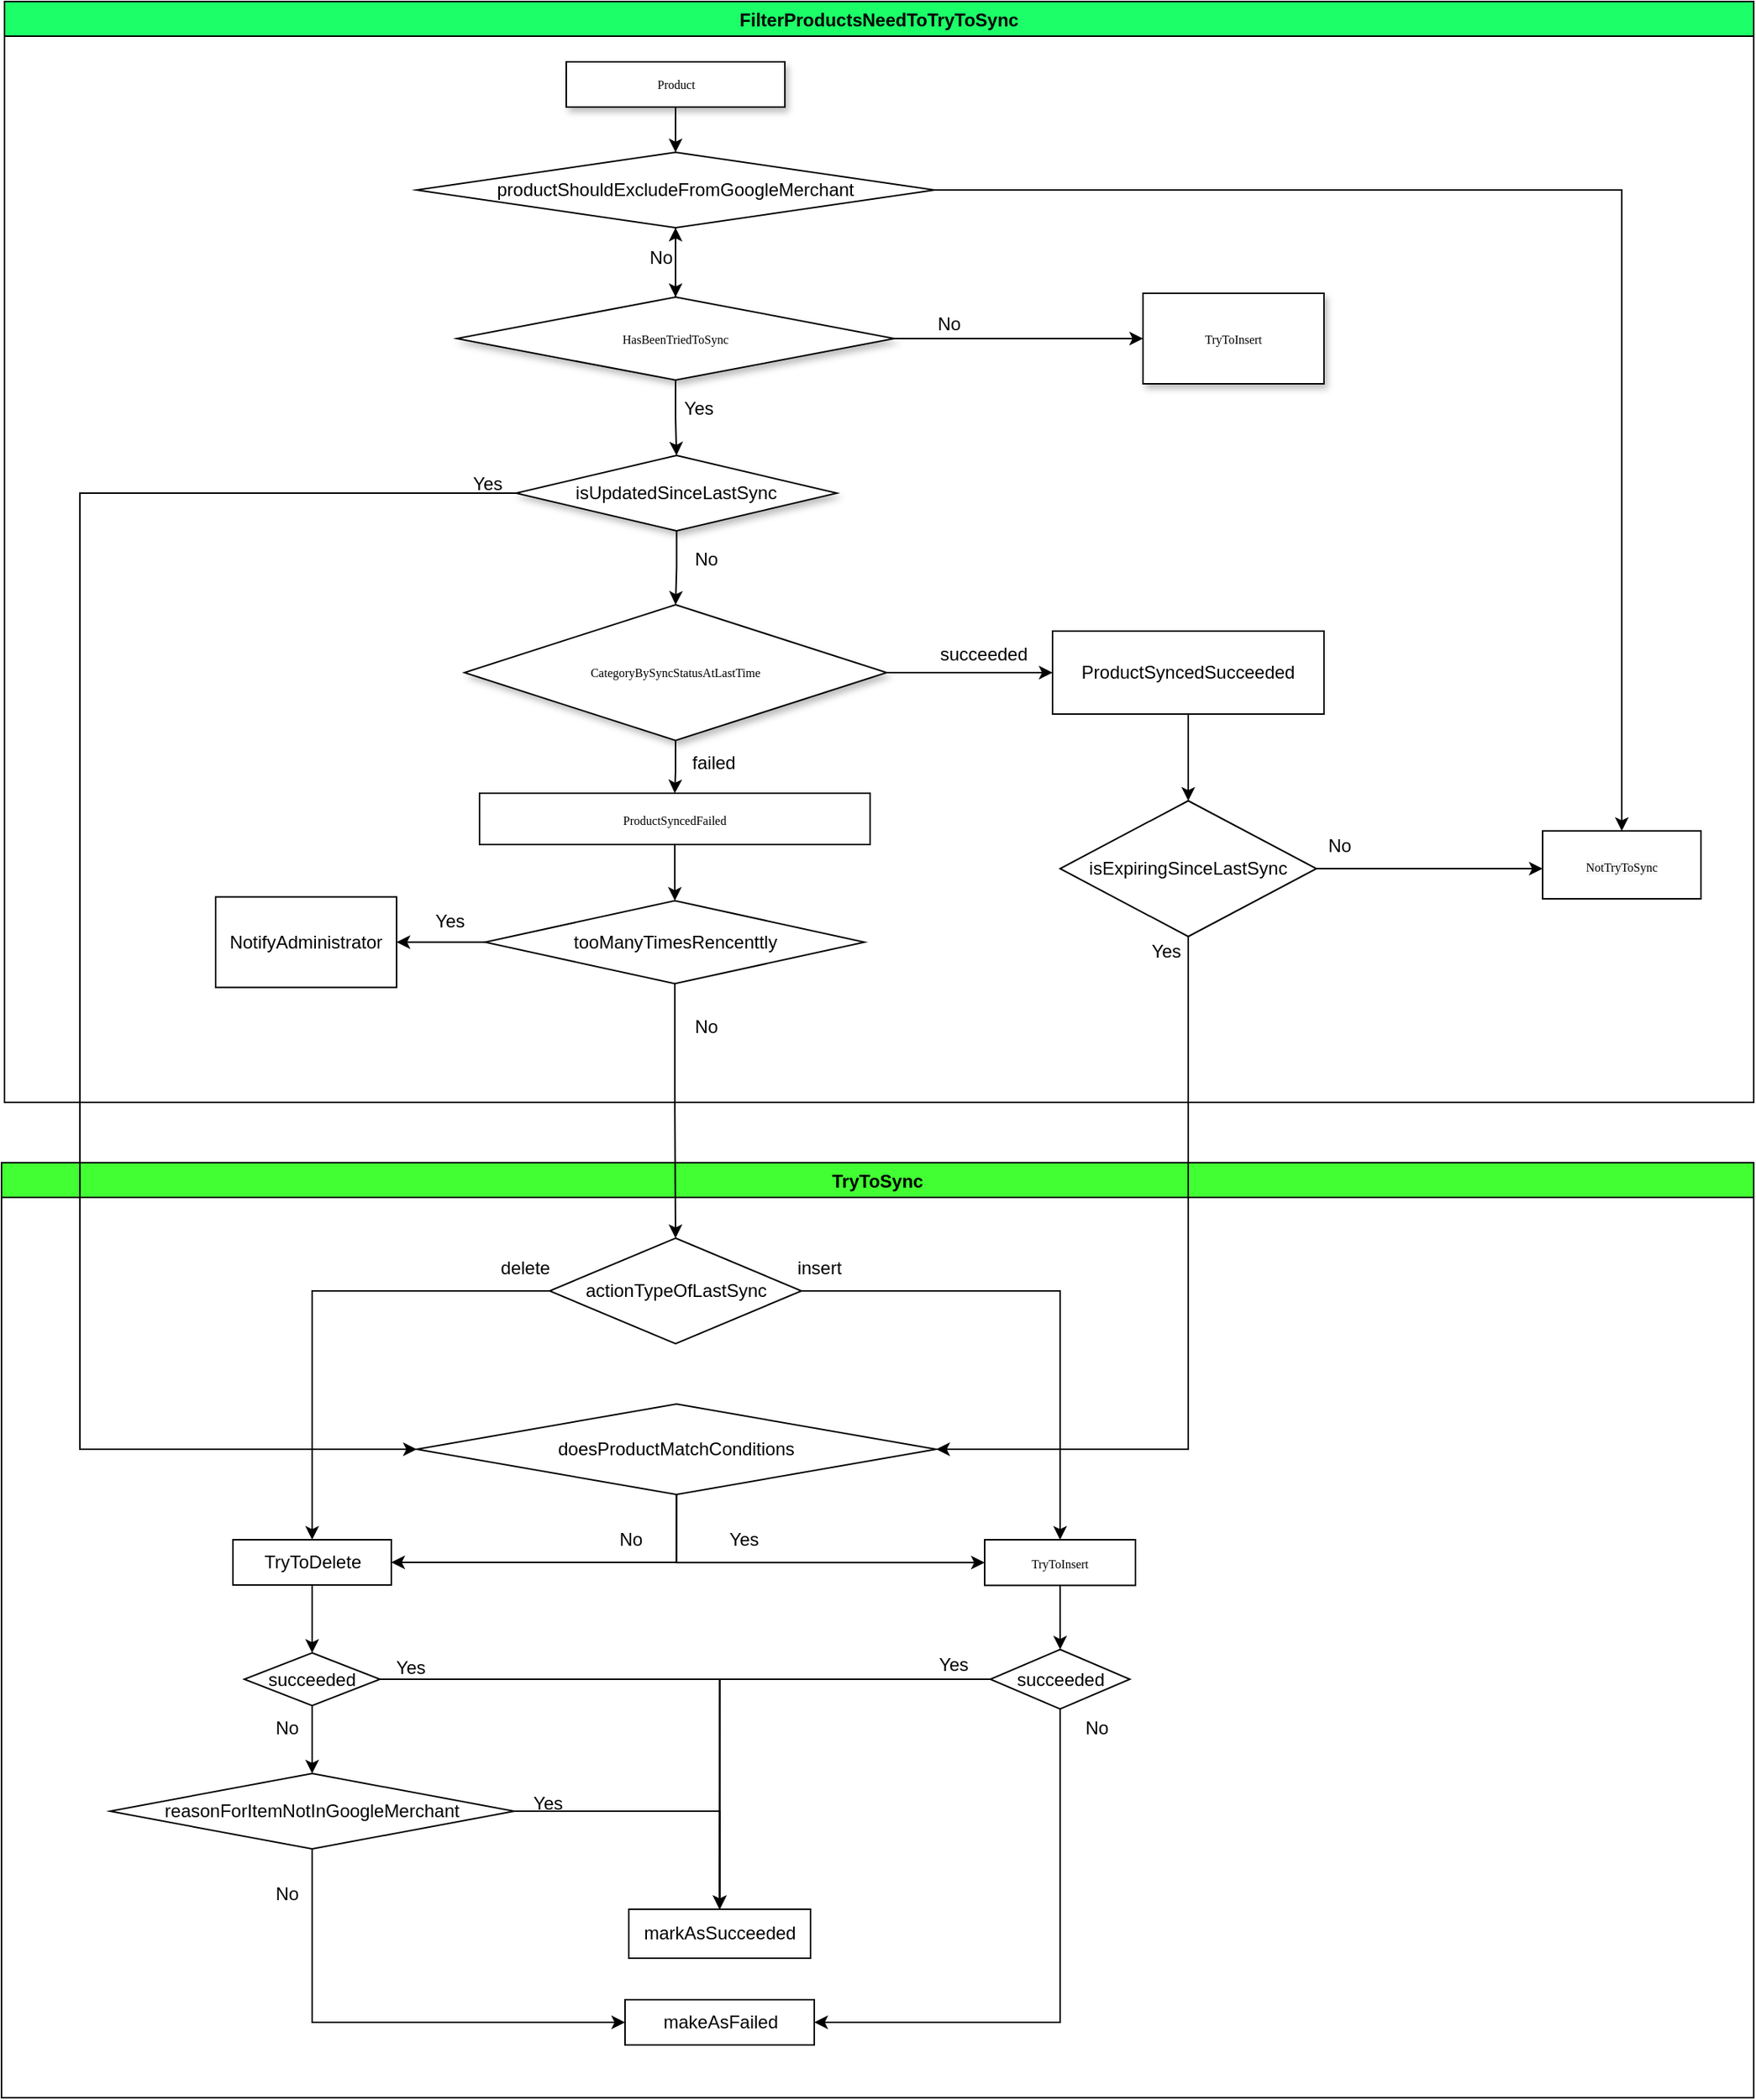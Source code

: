<mxfile version="15.2.9" type="github">
  <diagram name="Page-1" id="edf60f1a-56cd-e834-aa8a-f176f3a09ee4">
    <mxGraphModel dx="1422" dy="762" grid="1" gridSize="10" guides="1" tooltips="1" connect="1" arrows="1" fold="1" page="1" pageScale="1" pageWidth="1100" pageHeight="850" background="none" math="0" shadow="0">
      <root>
        <mxCell id="0" />
        <mxCell id="1" parent="0" />
        <mxCell id="CbQrUeuHH6SoIER56HUJ-154" value="TryToSync" style="swimlane;shadow=0;fillColor=#41FF33;" vertex="1" parent="1">
          <mxGeometry x="168" y="1000" width="1162" height="620" as="geometry" />
        </mxCell>
        <mxCell id="CbQrUeuHH6SoIER56HUJ-128" value="delete" style="text;html=1;align=center;verticalAlign=middle;resizable=0;points=[];autosize=1;strokeColor=none;fillColor=none;" vertex="1" parent="CbQrUeuHH6SoIER56HUJ-154">
          <mxGeometry x="322" y="60" width="50" height="20" as="geometry" />
        </mxCell>
        <mxCell id="CbQrUeuHH6SoIER56HUJ-129" value="insert" style="text;html=1;align=center;verticalAlign=middle;resizable=0;points=[];autosize=1;strokeColor=none;fillColor=none;" vertex="1" parent="CbQrUeuHH6SoIER56HUJ-154">
          <mxGeometry x="522" y="60" width="40" height="20" as="geometry" />
        </mxCell>
        <mxCell id="CbQrUeuHH6SoIER56HUJ-15" value="doesProductMatchConditions" style="rhombus;whiteSpace=wrap;html=1;rounded=0;" vertex="1" parent="CbQrUeuHH6SoIER56HUJ-154">
          <mxGeometry x="275.38" y="160" width="344.5" height="60" as="geometry" />
        </mxCell>
        <mxCell id="CbQrUeuHH6SoIER56HUJ-142" style="edgeStyle=orthogonalEdgeStyle;rounded=0;orthogonalLoop=1;jettySize=auto;html=1;exitX=0.5;exitY=1;exitDx=0;exitDy=0;entryX=1;entryY=0.5;entryDx=0;entryDy=0;" edge="1" parent="CbQrUeuHH6SoIER56HUJ-154" source="CbQrUeuHH6SoIER56HUJ-15" target="CbQrUeuHH6SoIER56HUJ-34">
          <mxGeometry relative="1" as="geometry" />
        </mxCell>
        <mxCell id="CbQrUeuHH6SoIER56HUJ-50" value="reasonForItemNotInGoogleMerchant" style="rhombus;whiteSpace=wrap;html=1;rounded=0;" vertex="1" parent="CbQrUeuHH6SoIER56HUJ-154">
          <mxGeometry x="72" y="405" width="268" height="50" as="geometry" />
        </mxCell>
        <mxCell id="CbQrUeuHH6SoIER56HUJ-34" value="TryToDelete" style="whiteSpace=wrap;html=1;rounded=0;" vertex="1" parent="CbQrUeuHH6SoIER56HUJ-154">
          <mxGeometry x="153.5" y="250" width="105" height="30" as="geometry" />
        </mxCell>
        <mxCell id="CbQrUeuHH6SoIER56HUJ-81" style="edgeStyle=orthogonalEdgeStyle;rounded=0;orthogonalLoop=1;jettySize=auto;html=1;exitX=0.5;exitY=1;exitDx=0;exitDy=0;entryX=0.5;entryY=0;entryDx=0;entryDy=0;" edge="1" parent="CbQrUeuHH6SoIER56HUJ-154" source="CbQrUeuHH6SoIER56HUJ-43" target="CbQrUeuHH6SoIER56HUJ-50">
          <mxGeometry relative="1" as="geometry" />
        </mxCell>
        <mxCell id="CbQrUeuHH6SoIER56HUJ-43" value="succeeded" style="rhombus;whiteSpace=wrap;html=1;rounded=0;" vertex="1" parent="CbQrUeuHH6SoIER56HUJ-154">
          <mxGeometry x="161.0" y="325" width="90" height="35" as="geometry" />
        </mxCell>
        <mxCell id="CbQrUeuHH6SoIER56HUJ-82" style="edgeStyle=orthogonalEdgeStyle;rounded=0;orthogonalLoop=1;jettySize=auto;html=1;exitX=0.5;exitY=1;exitDx=0;exitDy=0;entryX=0.5;entryY=0;entryDx=0;entryDy=0;" edge="1" parent="CbQrUeuHH6SoIER56HUJ-154" source="CbQrUeuHH6SoIER56HUJ-34" target="CbQrUeuHH6SoIER56HUJ-43">
          <mxGeometry relative="1" as="geometry" />
        </mxCell>
        <mxCell id="CbQrUeuHH6SoIER56HUJ-146" style="edgeStyle=orthogonalEdgeStyle;rounded=0;orthogonalLoop=1;jettySize=auto;html=1;exitX=1;exitY=0.5;exitDx=0;exitDy=0;entryX=0.5;entryY=0;entryDx=0;entryDy=0;" edge="1" parent="CbQrUeuHH6SoIER56HUJ-154" source="CbQrUeuHH6SoIER56HUJ-50" target="CbQrUeuHH6SoIER56HUJ-77">
          <mxGeometry relative="1" as="geometry" />
        </mxCell>
        <mxCell id="CbQrUeuHH6SoIER56HUJ-151" style="edgeStyle=orthogonalEdgeStyle;rounded=0;orthogonalLoop=1;jettySize=auto;html=1;exitX=0.5;exitY=1;exitDx=0;exitDy=0;entryX=0;entryY=0.5;entryDx=0;entryDy=0;" edge="1" parent="CbQrUeuHH6SoIER56HUJ-154" source="CbQrUeuHH6SoIER56HUJ-50" target="CbQrUeuHH6SoIER56HUJ-56">
          <mxGeometry relative="1" as="geometry" />
        </mxCell>
        <mxCell id="CbQrUeuHH6SoIER56HUJ-56" value="makeAsFailed" style="rounded=0;whiteSpace=wrap;html=1;" vertex="1" parent="CbQrUeuHH6SoIER56HUJ-154">
          <mxGeometry x="413.5" y="555" width="125.5" height="30" as="geometry" />
        </mxCell>
        <mxCell id="CbQrUeuHH6SoIER56HUJ-77" value="markAsSucceeded" style="whiteSpace=wrap;html=1;rounded=0;" vertex="1" parent="CbQrUeuHH6SoIER56HUJ-154">
          <mxGeometry x="416" y="495" width="120.5" height="32.5" as="geometry" />
        </mxCell>
        <mxCell id="CbQrUeuHH6SoIER56HUJ-148" style="edgeStyle=orthogonalEdgeStyle;rounded=0;orthogonalLoop=1;jettySize=auto;html=1;exitX=1;exitY=0.5;exitDx=0;exitDy=0;entryX=0.5;entryY=0;entryDx=0;entryDy=0;" edge="1" parent="CbQrUeuHH6SoIER56HUJ-154" source="CbQrUeuHH6SoIER56HUJ-43" target="CbQrUeuHH6SoIER56HUJ-77">
          <mxGeometry relative="1" as="geometry" />
        </mxCell>
        <mxCell id="CbQrUeuHH6SoIER56HUJ-147" value="Yes" style="text;html=1;align=center;verticalAlign=middle;resizable=0;points=[];autosize=1;strokeColor=none;fillColor=none;" vertex="1" parent="CbQrUeuHH6SoIER56HUJ-154">
          <mxGeometry x="342.25" y="415" width="40" height="20" as="geometry" />
        </mxCell>
        <mxCell id="CbQrUeuHH6SoIER56HUJ-149" value="Yes" style="text;html=1;align=center;verticalAlign=middle;resizable=0;points=[];autosize=1;strokeColor=none;fillColor=none;" vertex="1" parent="CbQrUeuHH6SoIER56HUJ-154">
          <mxGeometry x="251" y="325" width="40" height="20" as="geometry" />
        </mxCell>
        <mxCell id="CbQrUeuHH6SoIER56HUJ-152" value="No" style="text;html=1;align=center;verticalAlign=middle;resizable=0;points=[];autosize=1;strokeColor=none;fillColor=none;" vertex="1" parent="CbQrUeuHH6SoIER56HUJ-154">
          <mxGeometry x="173.5" y="475" width="30" height="20" as="geometry" />
        </mxCell>
        <mxCell id="CbQrUeuHH6SoIER56HUJ-153" value="No" style="text;html=1;align=center;verticalAlign=middle;resizable=0;points=[];autosize=1;strokeColor=none;fillColor=none;" vertex="1" parent="CbQrUeuHH6SoIER56HUJ-154">
          <mxGeometry x="173.5" y="365" width="30" height="20" as="geometry" />
        </mxCell>
        <mxCell id="CbQrUeuHH6SoIER56HUJ-155" style="edgeStyle=orthogonalEdgeStyle;rounded=0;orthogonalLoop=1;jettySize=auto;html=1;exitX=0;exitY=0.5;exitDx=0;exitDy=0;entryX=0.5;entryY=0;entryDx=0;entryDy=0;" edge="1" parent="CbQrUeuHH6SoIER56HUJ-154" source="CbQrUeuHH6SoIER56HUJ-144" target="CbQrUeuHH6SoIER56HUJ-77">
          <mxGeometry relative="1" as="geometry" />
        </mxCell>
        <mxCell id="CbQrUeuHH6SoIER56HUJ-157" style="edgeStyle=orthogonalEdgeStyle;rounded=0;orthogonalLoop=1;jettySize=auto;html=1;exitX=0.5;exitY=1;exitDx=0;exitDy=0;entryX=1;entryY=0.5;entryDx=0;entryDy=0;" edge="1" parent="CbQrUeuHH6SoIER56HUJ-154" source="CbQrUeuHH6SoIER56HUJ-144" target="CbQrUeuHH6SoIER56HUJ-56">
          <mxGeometry relative="1" as="geometry" />
        </mxCell>
        <mxCell id="CbQrUeuHH6SoIER56HUJ-144" value="succeeded" style="rhombus;whiteSpace=wrap;html=1;rounded=0;" vertex="1" parent="CbQrUeuHH6SoIER56HUJ-154">
          <mxGeometry x="655.75" y="322.75" width="92.5" height="39.5" as="geometry" />
        </mxCell>
        <mxCell id="CbQrUeuHH6SoIER56HUJ-156" value="Yes" style="text;html=1;align=center;verticalAlign=middle;resizable=0;points=[];autosize=1;strokeColor=none;fillColor=none;" vertex="1" parent="CbQrUeuHH6SoIER56HUJ-154">
          <mxGeometry x="610.5" y="322.75" width="40" height="20" as="geometry" />
        </mxCell>
        <mxCell id="CbQrUeuHH6SoIER56HUJ-158" value="No" style="text;html=1;align=center;verticalAlign=middle;resizable=0;points=[];autosize=1;strokeColor=none;fillColor=none;" vertex="1" parent="CbQrUeuHH6SoIER56HUJ-154">
          <mxGeometry x="710.5" y="365" width="30" height="20" as="geometry" />
        </mxCell>
        <mxCell id="CbQrUeuHH6SoIER56HUJ-145" value="" style="edgeStyle=orthogonalEdgeStyle;rounded=0;orthogonalLoop=1;jettySize=auto;html=1;" edge="1" parent="CbQrUeuHH6SoIER56HUJ-154" source="CbQrUeuHH6SoIER56HUJ-93" target="CbQrUeuHH6SoIER56HUJ-144">
          <mxGeometry relative="1" as="geometry" />
        </mxCell>
        <mxCell id="CbQrUeuHH6SoIER56HUJ-93" value="&lt;span style=&quot;font-family: &amp;#34;verdana&amp;#34; ; font-size: 8px&quot;&gt;TryToInsert&lt;/span&gt;" style="rounded=0;whiteSpace=wrap;html=1;" vertex="1" parent="CbQrUeuHH6SoIER56HUJ-154">
          <mxGeometry x="652" y="250" width="100" height="30.25" as="geometry" />
        </mxCell>
        <mxCell id="CbQrUeuHH6SoIER56HUJ-143" style="edgeStyle=orthogonalEdgeStyle;rounded=0;orthogonalLoop=1;jettySize=auto;html=1;exitX=0.5;exitY=1;exitDx=0;exitDy=0;entryX=0;entryY=0.5;entryDx=0;entryDy=0;" edge="1" parent="CbQrUeuHH6SoIER56HUJ-154" source="CbQrUeuHH6SoIER56HUJ-15" target="CbQrUeuHH6SoIER56HUJ-93">
          <mxGeometry relative="1" as="geometry">
            <mxPoint x="425.25" y="230" as="sourcePoint" />
            <mxPoint x="307.5" y="400" as="targetPoint" />
          </mxGeometry>
        </mxCell>
        <mxCell id="CbQrUeuHH6SoIER56HUJ-159" value="No" style="text;html=1;align=center;verticalAlign=middle;resizable=0;points=[];autosize=1;strokeColor=none;fillColor=none;" vertex="1" parent="CbQrUeuHH6SoIER56HUJ-154">
          <mxGeometry x="402" y="240" width="30" height="20" as="geometry" />
        </mxCell>
        <mxCell id="CbQrUeuHH6SoIER56HUJ-160" value="Yes" style="text;html=1;align=center;verticalAlign=middle;resizable=0;points=[];autosize=1;strokeColor=none;fillColor=none;" vertex="1" parent="CbQrUeuHH6SoIER56HUJ-154">
          <mxGeometry x="472" y="240" width="40" height="20" as="geometry" />
        </mxCell>
        <mxCell id="EK-wam1igdU6rYTjhElC-139" style="edgeStyle=orthogonalEdgeStyle;rounded=0;orthogonalLoop=1;jettySize=auto;html=1;exitX=0.5;exitY=1;exitDx=0;exitDy=0;entryX=0.5;entryY=0;entryDx=0;entryDy=0;" parent="1" source="7Pt-dEw9oAocELptS7nf-5" target="EK-wam1igdU6rYTjhElC-64" edge="1">
          <mxGeometry relative="1" as="geometry" />
        </mxCell>
        <mxCell id="CbQrUeuHH6SoIER56HUJ-71" value="" style="edgeStyle=orthogonalEdgeStyle;rounded=0;orthogonalLoop=1;jettySize=auto;html=1;" edge="1" parent="1" source="7Pt-dEw9oAocELptS7nf-5" target="CbQrUeuHH6SoIER56HUJ-58">
          <mxGeometry relative="1" as="geometry" />
        </mxCell>
        <mxCell id="CbQrUeuHH6SoIER56HUJ-123" value="" style="edgeStyle=orthogonalEdgeStyle;rounded=0;orthogonalLoop=1;jettySize=auto;html=1;" edge="1" parent="1" source="7Pt-dEw9oAocELptS7nf-5" target="CbQrUeuHH6SoIER56HUJ-122">
          <mxGeometry relative="1" as="geometry" />
        </mxCell>
        <mxCell id="7Pt-dEw9oAocELptS7nf-5" value="&lt;span&gt;HasBeenTriedToSync&lt;/span&gt;" style="rhombus;whiteSpace=wrap;html=1;rounded=0;shadow=1;labelBackgroundColor=none;strokeWidth=1;fontFamily=Verdana;fontSize=8;align=center;" parent="1" vertex="1">
          <mxGeometry x="470" y="426" width="290" height="55" as="geometry" />
        </mxCell>
        <mxCell id="7Pt-dEw9oAocELptS7nf-24" value="" style="edgeStyle=orthogonalEdgeStyle;rounded=0;orthogonalLoop=1;jettySize=auto;html=1;" parent="1" edge="1">
          <mxGeometry relative="1" as="geometry">
            <mxPoint x="1370" y="690" as="targetPoint" />
          </mxGeometry>
        </mxCell>
        <mxCell id="EK-wam1igdU6rYTjhElC-19" value="No" style="text;html=1;align=center;verticalAlign=middle;resizable=0;points=[];autosize=1;strokeColor=none;fillColor=none;" parent="1" vertex="1">
          <mxGeometry x="781" y="433.5" width="30" height="20" as="geometry" />
        </mxCell>
        <mxCell id="EK-wam1igdU6rYTjhElC-20" value="Yes" style="text;html=1;align=center;verticalAlign=middle;resizable=0;points=[];autosize=1;strokeColor=none;fillColor=none;" parent="1" vertex="1">
          <mxGeometry x="610" y="490" width="40" height="20" as="geometry" />
        </mxCell>
        <mxCell id="EK-wam1igdU6rYTjhElC-71" value="" style="edgeStyle=orthogonalEdgeStyle;rounded=0;orthogonalLoop=1;jettySize=auto;html=1;entryX=0.5;entryY=0;entryDx=0;entryDy=0;" parent="1" source="EK-wam1igdU6rYTjhElC-64" target="EK-wam1igdU6rYTjhElC-99" edge="1">
          <mxGeometry relative="1" as="geometry">
            <mxPoint x="615.6" y="631" as="targetPoint" />
          </mxGeometry>
        </mxCell>
        <mxCell id="CbQrUeuHH6SoIER56HUJ-135" style="edgeStyle=orthogonalEdgeStyle;rounded=0;orthogonalLoop=1;jettySize=auto;html=1;exitX=0;exitY=0.5;exitDx=0;exitDy=0;entryX=0;entryY=0.5;entryDx=0;entryDy=0;" edge="1" parent="1" source="EK-wam1igdU6rYTjhElC-64" target="CbQrUeuHH6SoIER56HUJ-15">
          <mxGeometry relative="1" as="geometry">
            <Array as="points">
              <mxPoint x="220" y="556" />
              <mxPoint x="220" y="1190" />
            </Array>
          </mxGeometry>
        </mxCell>
        <mxCell id="EK-wam1igdU6rYTjhElC-64" value="&lt;span style=&quot;font-family: &amp;#34;helvetica&amp;#34; ; font-size: 12px&quot;&gt;isUpdatedSinceLastSync&lt;/span&gt;" style="rhombus;whiteSpace=wrap;html=1;rounded=0;shadow=1;fontFamily=Verdana;fontSize=8;strokeWidth=1;" parent="1" vertex="1">
          <mxGeometry x="509.25" y="531" width="212.75" height="50" as="geometry" />
        </mxCell>
        <mxCell id="EK-wam1igdU6rYTjhElC-91" style="edgeStyle=orthogonalEdgeStyle;rounded=0;orthogonalLoop=1;jettySize=auto;html=1;exitX=1;exitY=0.5;exitDx=0;exitDy=0;entryX=0;entryY=0.5;entryDx=0;entryDy=0;" parent="1" source="EK-wam1igdU6rYTjhElC-99" target="EK-wam1igdU6rYTjhElC-74" edge="1">
          <mxGeometry relative="1" as="geometry" />
        </mxCell>
        <mxCell id="EK-wam1igdU6rYTjhElC-100" value="" style="edgeStyle=orthogonalEdgeStyle;rounded=0;orthogonalLoop=1;jettySize=auto;html=1;" parent="1" target="EK-wam1igdU6rYTjhElC-99" edge="1">
          <mxGeometry relative="1" as="geometry">
            <mxPoint x="615.6" y="630" as="sourcePoint" />
          </mxGeometry>
        </mxCell>
        <mxCell id="EK-wam1igdU6rYTjhElC-109" value="" style="edgeStyle=orthogonalEdgeStyle;rounded=0;orthogonalLoop=1;jettySize=auto;html=1;" parent="1" source="EK-wam1igdU6rYTjhElC-75" target="EK-wam1igdU6rYTjhElC-108" edge="1">
          <mxGeometry relative="1" as="geometry" />
        </mxCell>
        <mxCell id="EK-wam1igdU6rYTjhElC-75" value="&lt;span style=&quot;font-family: &amp;#34;verdana&amp;#34; ; font-size: 8px&quot;&gt;ProductSyncedFailed&lt;/span&gt;" style="rounded=0;whiteSpace=wrap;html=1;" parent="1" vertex="1">
          <mxGeometry x="485" y="755" width="259" height="34" as="geometry" />
        </mxCell>
        <mxCell id="EK-wam1igdU6rYTjhElC-102" style="edgeStyle=orthogonalEdgeStyle;rounded=0;orthogonalLoop=1;jettySize=auto;html=1;exitX=0.5;exitY=1;exitDx=0;exitDy=0;" parent="1" source="EK-wam1igdU6rYTjhElC-99" target="EK-wam1igdU6rYTjhElC-75" edge="1">
          <mxGeometry relative="1" as="geometry" />
        </mxCell>
        <mxCell id="EK-wam1igdU6rYTjhElC-99" value="CategoryBySyncStatusAtLastTime" style="rhombus;whiteSpace=wrap;html=1;rounded=0;shadow=1;fontFamily=Verdana;fontSize=8;strokeWidth=1;" parent="1" vertex="1">
          <mxGeometry x="475" y="630" width="280" height="90" as="geometry" />
        </mxCell>
        <mxCell id="EK-wam1igdU6rYTjhElC-101" value="succeeded" style="text;html=1;align=center;verticalAlign=middle;resizable=0;points=[];autosize=1;strokeColor=none;fillColor=none;" parent="1" vertex="1">
          <mxGeometry x="784" y="653.25" width="70" height="20" as="geometry" />
        </mxCell>
        <mxCell id="EK-wam1igdU6rYTjhElC-103" value="failed" style="text;html=1;align=center;verticalAlign=middle;resizable=0;points=[];autosize=1;strokeColor=none;fillColor=none;" parent="1" vertex="1">
          <mxGeometry x="620" y="725" width="40" height="20" as="geometry" />
        </mxCell>
        <mxCell id="EK-wam1igdU6rYTjhElC-133" style="edgeStyle=orthogonalEdgeStyle;rounded=0;orthogonalLoop=1;jettySize=auto;html=1;exitX=0;exitY=0.5;exitDx=0;exitDy=0;entryX=1;entryY=0.5;entryDx=0;entryDy=0;" parent="1" source="EK-wam1igdU6rYTjhElC-108" target="EK-wam1igdU6rYTjhElC-116" edge="1">
          <mxGeometry relative="1" as="geometry" />
        </mxCell>
        <mxCell id="CbQrUeuHH6SoIER56HUJ-98" value="" style="edgeStyle=orthogonalEdgeStyle;rounded=0;orthogonalLoop=1;jettySize=auto;html=1;" edge="1" parent="1" source="EK-wam1igdU6rYTjhElC-108" target="CbQrUeuHH6SoIER56HUJ-97">
          <mxGeometry relative="1" as="geometry" />
        </mxCell>
        <mxCell id="EK-wam1igdU6rYTjhElC-108" value="tooManyTimesRencenttly" style="rhombus;whiteSpace=wrap;html=1;rounded=0;" parent="1" vertex="1">
          <mxGeometry x="488.75" y="826.25" width="251.5" height="55" as="geometry" />
        </mxCell>
        <mxCell id="EK-wam1igdU6rYTjhElC-116" value="NotifyAdministrator" style="rounded=0;whiteSpace=wrap;html=1;" parent="1" vertex="1">
          <mxGeometry x="310" y="823.75" width="120" height="60" as="geometry" />
        </mxCell>
        <mxCell id="EK-wam1igdU6rYTjhElC-122" value="No" style="text;html=1;align=center;verticalAlign=middle;resizable=0;points=[];autosize=1;strokeColor=none;fillColor=none;" parent="1" vertex="1">
          <mxGeometry x="620" y="900" width="30" height="20" as="geometry" />
        </mxCell>
        <mxCell id="EK-wam1igdU6rYTjhElC-123" value="Yes" style="text;html=1;align=center;verticalAlign=middle;resizable=0;points=[];autosize=1;strokeColor=none;fillColor=none;" parent="1" vertex="1">
          <mxGeometry x="445" y="830" width="40" height="20" as="geometry" />
        </mxCell>
        <mxCell id="EK-wam1igdU6rYTjhElC-140" value="No" style="text;html=1;align=center;verticalAlign=middle;resizable=0;points=[];autosize=1;strokeColor=none;fillColor=none;" parent="1" vertex="1">
          <mxGeometry x="620" y="590" width="30" height="20" as="geometry" />
        </mxCell>
        <mxCell id="CbQrUeuHH6SoIER56HUJ-7" value="FilterProductsNeedToTryToSync" style="swimlane;fillColor=#1CFF68;" vertex="1" parent="1">
          <mxGeometry x="170" y="230" width="1160" height="730" as="geometry" />
        </mxCell>
        <mxCell id="CbQrUeuHH6SoIER56HUJ-134" style="edgeStyle=orthogonalEdgeStyle;rounded=0;orthogonalLoop=1;jettySize=auto;html=1;exitX=1;exitY=0.5;exitDx=0;exitDy=0;entryX=0.5;entryY=0;entryDx=0;entryDy=0;" edge="1" parent="CbQrUeuHH6SoIER56HUJ-7" source="CbQrUeuHH6SoIER56HUJ-58" target="EK-wam1igdU6rYTjhElC-120">
          <mxGeometry relative="1" as="geometry" />
        </mxCell>
        <mxCell id="CbQrUeuHH6SoIER56HUJ-58" value="productShouldExcludeFromGoogleMerchant" style="rhombus;whiteSpace=wrap;html=1;rounded=0;" vertex="1" parent="CbQrUeuHH6SoIER56HUJ-7">
          <mxGeometry x="273.22" y="100" width="343.56" height="50" as="geometry" />
        </mxCell>
        <mxCell id="CbQrUeuHH6SoIER56HUJ-70" style="edgeStyle=orthogonalEdgeStyle;rounded=0;orthogonalLoop=1;jettySize=auto;html=1;exitX=0.5;exitY=1;exitDx=0;exitDy=0;" edge="1" parent="CbQrUeuHH6SoIER56HUJ-7" source="7Pt-dEw9oAocELptS7nf-1" target="CbQrUeuHH6SoIER56HUJ-58">
          <mxGeometry relative="1" as="geometry" />
        </mxCell>
        <mxCell id="7Pt-dEw9oAocELptS7nf-1" value="Product" style="whiteSpace=wrap;html=1;rounded=0;shadow=1;labelBackgroundColor=none;strokeWidth=1;fontFamily=Verdana;fontSize=8;align=center;" parent="CbQrUeuHH6SoIER56HUJ-7" vertex="1">
          <mxGeometry x="372.5" y="40" width="145" height="30" as="geometry" />
        </mxCell>
        <mxCell id="CbQrUeuHH6SoIER56HUJ-61" value="No" style="text;html=1;align=center;verticalAlign=middle;resizable=0;points=[];autosize=1;strokeColor=none;fillColor=none;" vertex="1" parent="CbQrUeuHH6SoIER56HUJ-7">
          <mxGeometry x="420" y="160" width="30" height="20" as="geometry" />
        </mxCell>
        <mxCell id="EK-wam1igdU6rYTjhElC-120" value="&#xa;&#xa;&lt;span style=&quot;color: rgb(0, 0, 0); font-family: verdana; font-size: 8px; font-style: normal; font-weight: 400; letter-spacing: normal; text-align: center; text-indent: 0px; text-transform: none; word-spacing: 0px; background-color: rgb(248, 249, 250); display: inline; float: none;&quot;&gt;NotTryToSync&lt;/span&gt;&#xa;&#xa;" style="rounded=0;whiteSpace=wrap;html=1;" parent="CbQrUeuHH6SoIER56HUJ-7" vertex="1">
          <mxGeometry x="1020" y="550" width="105" height="45" as="geometry" />
        </mxCell>
        <mxCell id="CbQrUeuHH6SoIER56HUJ-68" value="Yes" style="text;html=1;align=center;verticalAlign=middle;resizable=0;points=[];autosize=1;strokeColor=none;fillColor=none;" vertex="1" parent="CbQrUeuHH6SoIER56HUJ-7">
          <mxGeometry x="750" y="620" width="40" height="20" as="geometry" />
        </mxCell>
        <mxCell id="CbQrUeuHH6SoIER56HUJ-66" value="No" style="text;html=1;align=center;verticalAlign=middle;resizable=0;points=[];autosize=1;strokeColor=none;fillColor=none;" vertex="1" parent="CbQrUeuHH6SoIER56HUJ-7">
          <mxGeometry x="870" y="550" width="30" height="20" as="geometry" />
        </mxCell>
        <mxCell id="EK-wam1igdU6rYTjhElC-80" value="isExpiringSinceLastSync" style="rhombus;whiteSpace=wrap;html=1;" parent="CbQrUeuHH6SoIER56HUJ-7" vertex="1">
          <mxGeometry x="700" y="530" width="170" height="90" as="geometry" />
        </mxCell>
        <mxCell id="EK-wam1igdU6rYTjhElC-121" style="edgeStyle=orthogonalEdgeStyle;rounded=0;orthogonalLoop=1;jettySize=auto;html=1;exitX=1;exitY=0.5;exitDx=0;exitDy=0;" parent="CbQrUeuHH6SoIER56HUJ-7" source="EK-wam1igdU6rYTjhElC-80" target="EK-wam1igdU6rYTjhElC-120" edge="1">
          <mxGeometry relative="1" as="geometry">
            <mxPoint x="860" y="610" as="sourcePoint" />
            <Array as="points">
              <mxPoint x="1120" y="575" />
              <mxPoint x="1120" y="575" />
            </Array>
          </mxGeometry>
        </mxCell>
        <mxCell id="EK-wam1igdU6rYTjhElC-74" value="ProductSyncedSucceeded" style="rounded=0;whiteSpace=wrap;html=1;" parent="CbQrUeuHH6SoIER56HUJ-7" vertex="1">
          <mxGeometry x="695" y="417.5" width="180" height="55" as="geometry" />
        </mxCell>
        <mxCell id="EK-wam1igdU6rYTjhElC-83" style="edgeStyle=orthogonalEdgeStyle;rounded=0;orthogonalLoop=1;jettySize=auto;html=1;exitX=0.5;exitY=1;exitDx=0;exitDy=0;entryX=0.5;entryY=0;entryDx=0;entryDy=0;" parent="CbQrUeuHH6SoIER56HUJ-7" source="EK-wam1igdU6rYTjhElC-74" target="EK-wam1igdU6rYTjhElC-80" edge="1">
          <mxGeometry relative="1" as="geometry" />
        </mxCell>
        <mxCell id="EK-wam1igdU6rYTjhElC-82" value="Yes" style="text;html=1;align=center;verticalAlign=middle;resizable=0;points=[];autosize=1;strokeColor=none;fillColor=none;" parent="CbQrUeuHH6SoIER56HUJ-7" vertex="1">
          <mxGeometry x="300" y="310" width="40" height="20" as="geometry" />
        </mxCell>
        <mxCell id="CbQrUeuHH6SoIER56HUJ-59" style="edgeStyle=orthogonalEdgeStyle;rounded=0;orthogonalLoop=1;jettySize=auto;html=1;exitX=0.5;exitY=1;exitDx=0;exitDy=0;entryX=0.5;entryY=0;entryDx=0;entryDy=0;" edge="1" parent="1" source="CbQrUeuHH6SoIER56HUJ-58" target="7Pt-dEw9oAocELptS7nf-5">
          <mxGeometry relative="1" as="geometry" />
        </mxCell>
        <mxCell id="CbQrUeuHH6SoIER56HUJ-122" value="TryToInsert" style="whiteSpace=wrap;html=1;rounded=0;shadow=1;fontFamily=Verdana;fontSize=8;strokeWidth=1;" vertex="1" parent="1">
          <mxGeometry x="925" y="423.5" width="120" height="60" as="geometry" />
        </mxCell>
        <mxCell id="CbQrUeuHH6SoIER56HUJ-137" style="edgeStyle=orthogonalEdgeStyle;rounded=0;orthogonalLoop=1;jettySize=auto;html=1;exitX=0.5;exitY=1;exitDx=0;exitDy=0;entryX=1;entryY=0.5;entryDx=0;entryDy=0;" edge="1" parent="1" source="EK-wam1igdU6rYTjhElC-80" target="CbQrUeuHH6SoIER56HUJ-15">
          <mxGeometry relative="1" as="geometry" />
        </mxCell>
        <mxCell id="CbQrUeuHH6SoIER56HUJ-139" style="edgeStyle=orthogonalEdgeStyle;rounded=0;orthogonalLoop=1;jettySize=auto;html=1;exitX=0;exitY=0.5;exitDx=0;exitDy=0;entryX=0.5;entryY=0;entryDx=0;entryDy=0;" edge="1" parent="1" source="CbQrUeuHH6SoIER56HUJ-97" target="CbQrUeuHH6SoIER56HUJ-34">
          <mxGeometry relative="1" as="geometry" />
        </mxCell>
        <mxCell id="CbQrUeuHH6SoIER56HUJ-140" style="edgeStyle=orthogonalEdgeStyle;rounded=0;orthogonalLoop=1;jettySize=auto;html=1;exitX=1;exitY=0.5;exitDx=0;exitDy=0;entryX=0.5;entryY=0;entryDx=0;entryDy=0;" edge="1" parent="1" source="CbQrUeuHH6SoIER56HUJ-97" target="CbQrUeuHH6SoIER56HUJ-93">
          <mxGeometry relative="1" as="geometry" />
        </mxCell>
        <mxCell id="CbQrUeuHH6SoIER56HUJ-97" value="actionTypeOfLastSync" style="rhombus;whiteSpace=wrap;html=1;rounded=0;" vertex="1" parent="1">
          <mxGeometry x="531.5" y="1050" width="167" height="70" as="geometry" />
        </mxCell>
      </root>
    </mxGraphModel>
  </diagram>
</mxfile>

